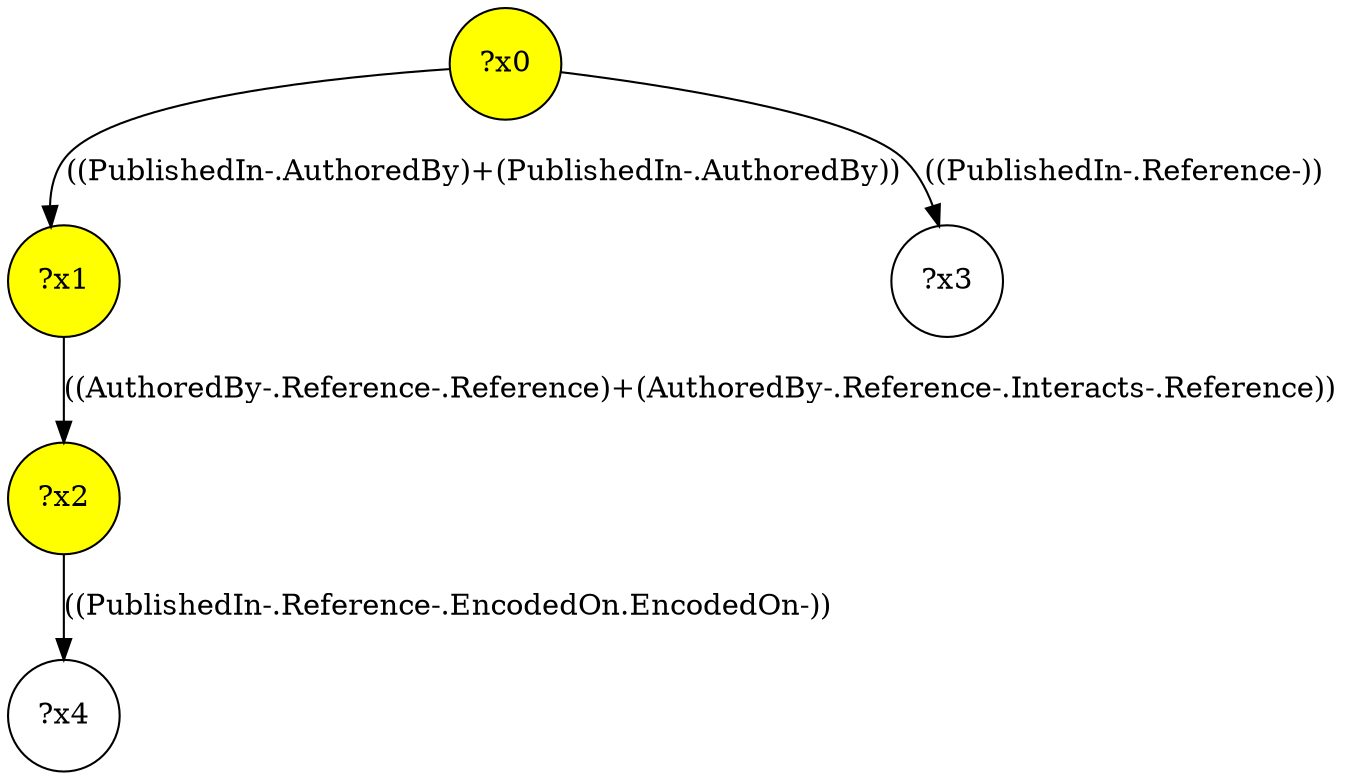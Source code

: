 digraph g {
	x1 [fillcolor="yellow", style="filled," shape=circle, label="?x1"];
	x0 [fillcolor="yellow", style="filled," shape=circle, label="?x0"];
	x2 [fillcolor="yellow", style="filled," shape=circle, label="?x2"];
	x0 -> x1 [label="((PublishedIn-.AuthoredBy)+(PublishedIn-.AuthoredBy))"];
	x1 -> x2 [label="((AuthoredBy-.Reference-.Reference)+(AuthoredBy-.Reference-.Interacts-.Reference))"];
	x3 [shape=circle, label="?x3"];
	x0 -> x3 [label="((PublishedIn-.Reference-))"];
	x4 [shape=circle, label="?x4"];
	x2 -> x4 [label="((PublishedIn-.Reference-.EncodedOn.EncodedOn-))"];
}
